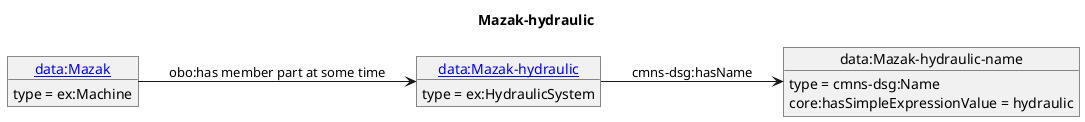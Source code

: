 @startuml
skinparam linetype polyline
left to right direction
title Mazak-hydraulic
object "[[./Mazak-hydraulic.html data:Mazak-hydraulic]]" as o1 {
 type = ex:HydraulicSystem
 }
object "data:Mazak-hydraulic-name" as o2 {
 type = cmns-dsg:Name
 }
object "[[./Mazak.html data:Mazak]]" as o3 {
 type = ex:Machine
 }
o1 --> o2 : cmns-dsg:hasName
o2 : core:hasSimpleExpressionValue = hydraulic
o3 --> o1 : obo:has member part at some time
@enduml
